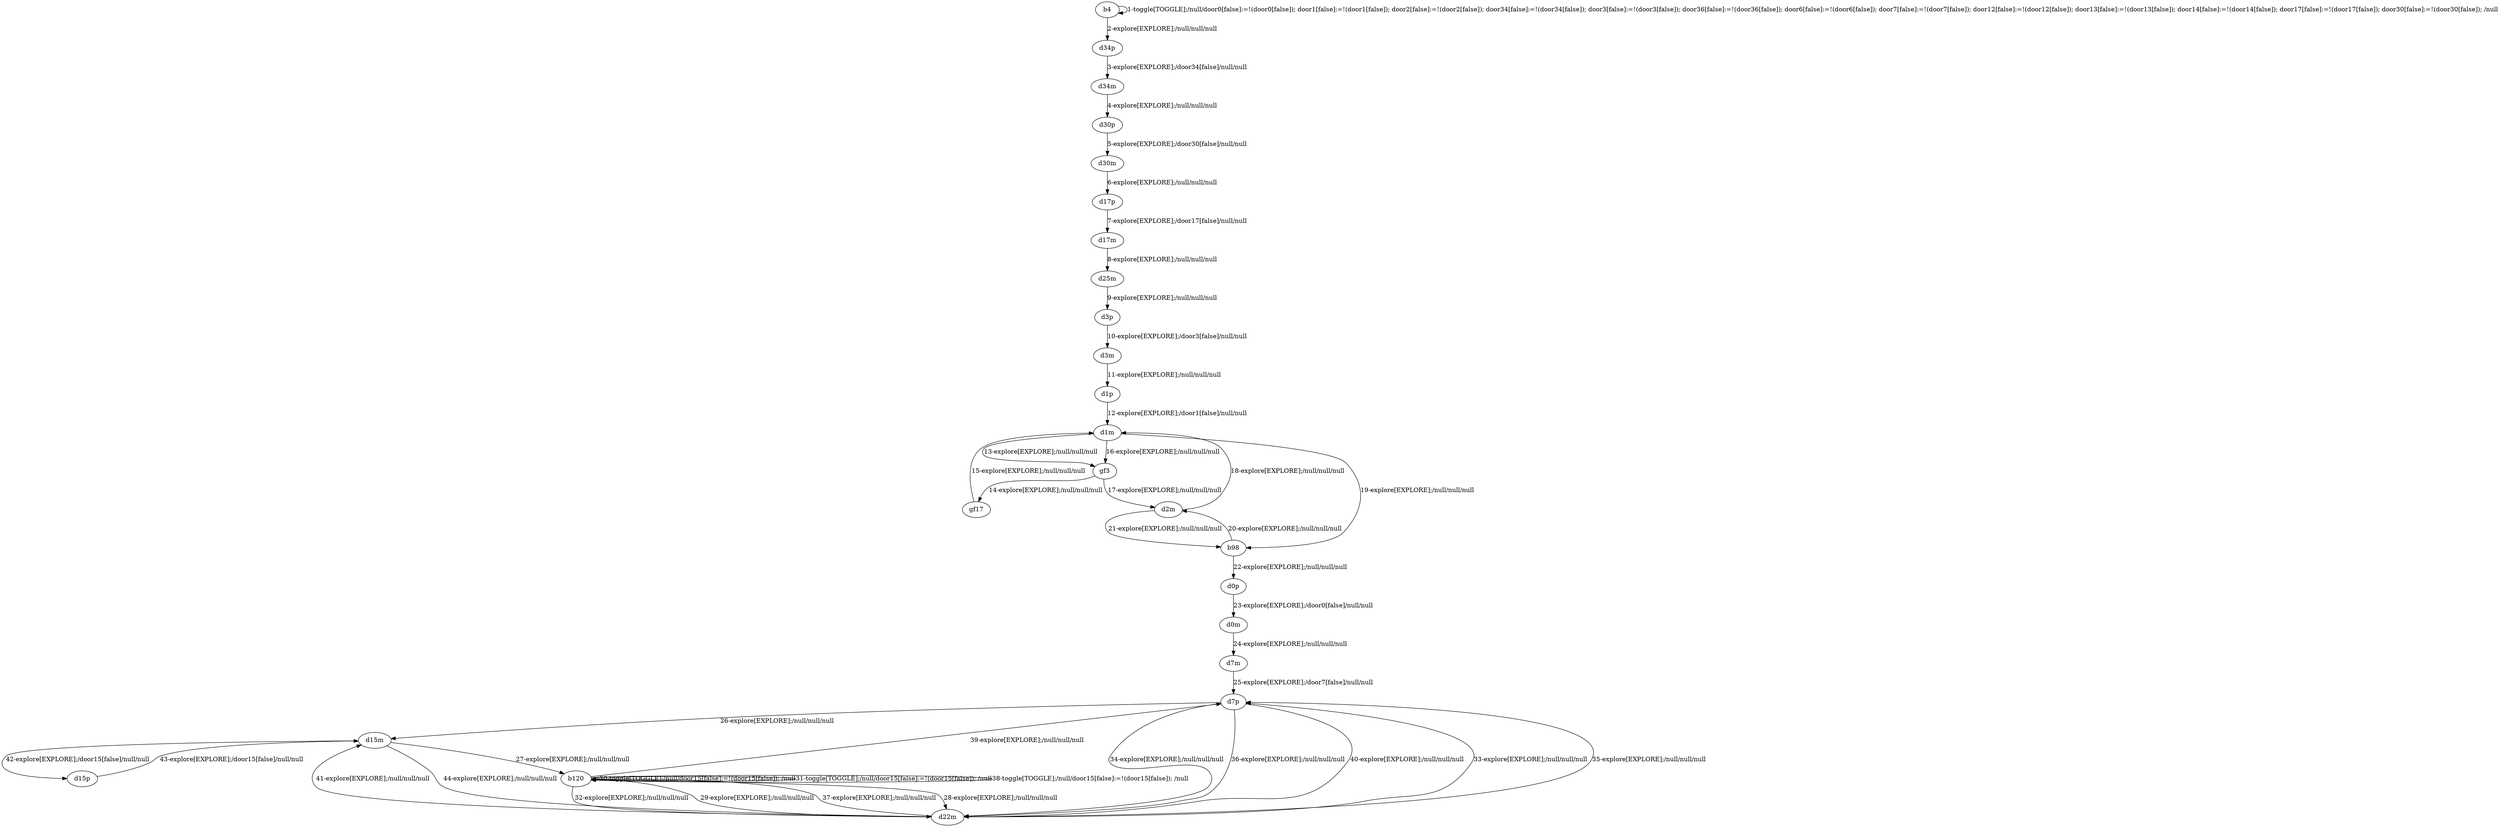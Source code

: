 # Total number of goals covered by this test: 1
# d15p --> d15m

digraph g {
"b4" -> "b4" [label = "1-toggle[TOGGLE];/null/door0[false]:=!(door0[false]); door1[false]:=!(door1[false]); door2[false]:=!(door2[false]); door34[false]:=!(door34[false]); door3[false]:=!(door3[false]); door36[false]:=!(door36[false]); door6[false]:=!(door6[false]); door7[false]:=!(door7[false]); door12[false]:=!(door12[false]); door13[false]:=!(door13[false]); door14[false]:=!(door14[false]); door17[false]:=!(door17[false]); door30[false]:=!(door30[false]); /null"];
"b4" -> "d34p" [label = "2-explore[EXPLORE];/null/null/null"];
"d34p" -> "d34m" [label = "3-explore[EXPLORE];/door34[false]/null/null"];
"d34m" -> "d30p" [label = "4-explore[EXPLORE];/null/null/null"];
"d30p" -> "d30m" [label = "5-explore[EXPLORE];/door30[false]/null/null"];
"d30m" -> "d17p" [label = "6-explore[EXPLORE];/null/null/null"];
"d17p" -> "d17m" [label = "7-explore[EXPLORE];/door17[false]/null/null"];
"d17m" -> "d25m" [label = "8-explore[EXPLORE];/null/null/null"];
"d25m" -> "d3p" [label = "9-explore[EXPLORE];/null/null/null"];
"d3p" -> "d3m" [label = "10-explore[EXPLORE];/door3[false]/null/null"];
"d3m" -> "d1p" [label = "11-explore[EXPLORE];/null/null/null"];
"d1p" -> "d1m" [label = "12-explore[EXPLORE];/door1[false]/null/null"];
"d1m" -> "gf3" [label = "13-explore[EXPLORE];/null/null/null"];
"gf3" -> "gf17" [label = "14-explore[EXPLORE];/null/null/null"];
"gf17" -> "d1m" [label = "15-explore[EXPLORE];/null/null/null"];
"d1m" -> "gf3" [label = "16-explore[EXPLORE];/null/null/null"];
"gf3" -> "d2m" [label = "17-explore[EXPLORE];/null/null/null"];
"d2m" -> "d1m" [label = "18-explore[EXPLORE];/null/null/null"];
"d1m" -> "b98" [label = "19-explore[EXPLORE];/null/null/null"];
"b98" -> "d2m" [label = "20-explore[EXPLORE];/null/null/null"];
"d2m" -> "b98" [label = "21-explore[EXPLORE];/null/null/null"];
"b98" -> "d0p" [label = "22-explore[EXPLORE];/null/null/null"];
"d0p" -> "d0m" [label = "23-explore[EXPLORE];/door0[false]/null/null"];
"d0m" -> "d7m" [label = "24-explore[EXPLORE];/null/null/null"];
"d7m" -> "d7p" [label = "25-explore[EXPLORE];/door7[false]/null/null"];
"d7p" -> "d15m" [label = "26-explore[EXPLORE];/null/null/null"];
"d15m" -> "b120" [label = "27-explore[EXPLORE];/null/null/null"];
"b120" -> "d22m" [label = "28-explore[EXPLORE];/null/null/null"];
"d22m" -> "b120" [label = "29-explore[EXPLORE];/null/null/null"];
"b120" -> "b120" [label = "30-toggle[TOGGLE];/null/door15[false]:=!(door15[false]); /null"];
"b120" -> "b120" [label = "31-toggle[TOGGLE];/null/door15[false]:=!(door15[false]); /null"];
"b120" -> "d22m" [label = "32-explore[EXPLORE];/null/null/null"];
"d22m" -> "d7p" [label = "33-explore[EXPLORE];/null/null/null"];
"d7p" -> "d22m" [label = "34-explore[EXPLORE];/null/null/null"];
"d22m" -> "d7p" [label = "35-explore[EXPLORE];/null/null/null"];
"d7p" -> "d22m" [label = "36-explore[EXPLORE];/null/null/null"];
"d22m" -> "b120" [label = "37-explore[EXPLORE];/null/null/null"];
"b120" -> "b120" [label = "38-toggle[TOGGLE];/null/door15[false]:=!(door15[false]); /null"];
"b120" -> "d7p" [label = "39-explore[EXPLORE];/null/null/null"];
"d7p" -> "d22m" [label = "40-explore[EXPLORE];/null/null/null"];
"d22m" -> "d15m" [label = "41-explore[EXPLORE];/null/null/null"];
"d15m" -> "d15p" [label = "42-explore[EXPLORE];/door15[false]/null/null"];
"d15p" -> "d15m" [label = "43-explore[EXPLORE];/door15[false]/null/null"];
"d15m" -> "d22m" [label = "44-explore[EXPLORE];/null/null/null"];
}